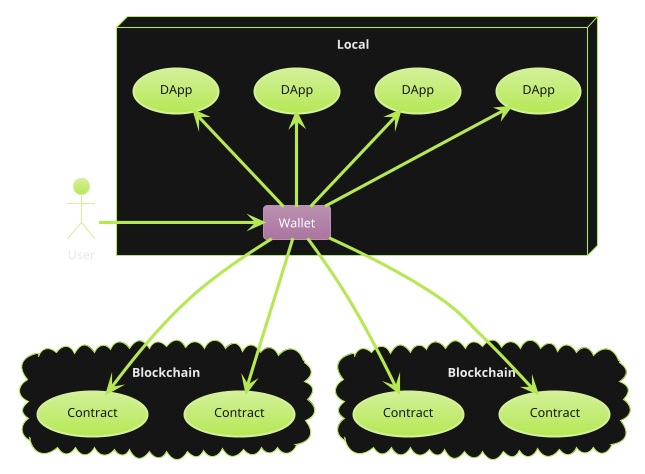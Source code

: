 @startuml
!theme hacker
'left to right direction

actor User as u
node Local as l {
    card Wallet as w
    usecase DApp as s1
    usecase DApp as s2
    usecase DApp as s3
    usecase DApp as s4
}
u -right-> w
w -up-> s1
w -up-> s2
w -up-> s3
w -up-> s4

cloud Blockchain as b1 {
    usecase Contract as v1
    usecase Contract as v2
}
cloud Blockchain as b2 {
    usecase Contract as v3
    usecase Contract as v4
}

w --> v1: signature
w --> v2: signature
w --> v3: signature
w --> v4: signature
'v1 --[dotted]--> s1
'v2 --[dotted]--> s2
'v3 --[dotted]--> s3
'v4 --[dotted]--> s4

@enduml